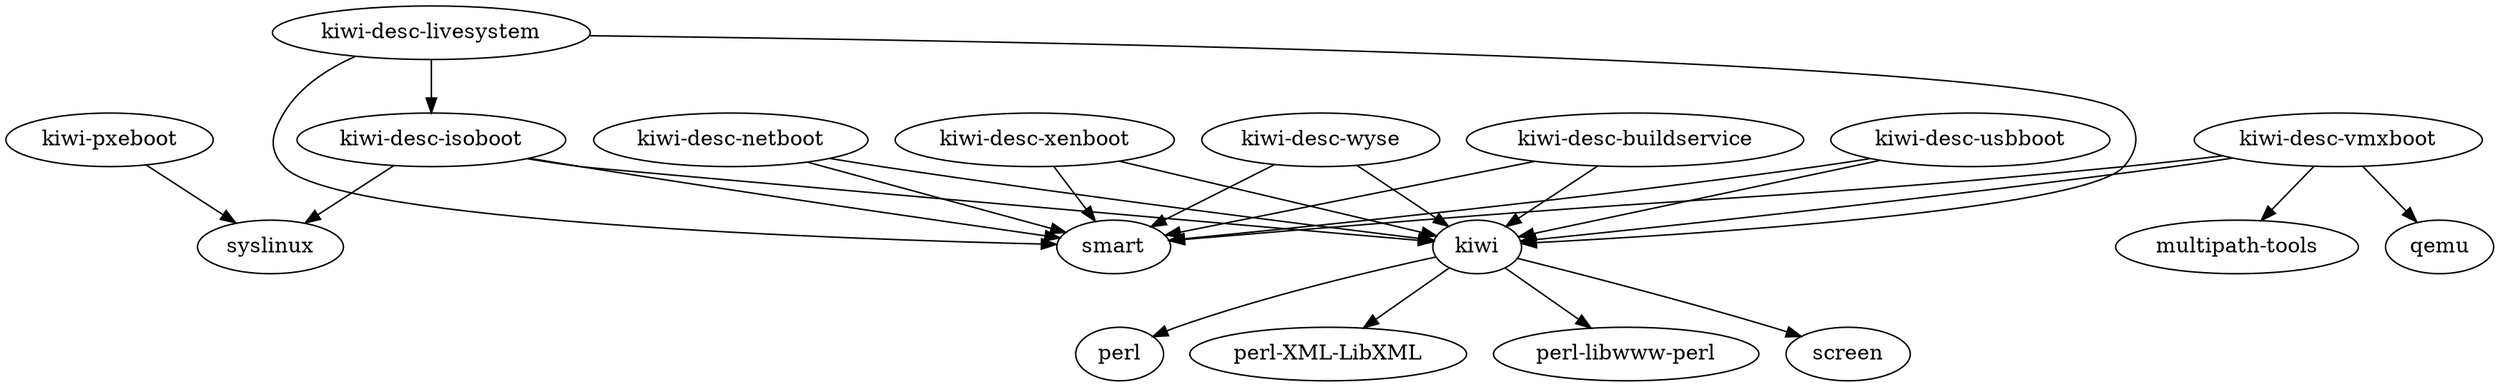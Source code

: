 digraph kiwi {
	"kiwi" -> "perl"
	"kiwi" -> "perl-XML-LibXML"
	"kiwi" -> "perl-libwww-perl"
	"kiwi" -> "screen"
	"kiwi-pxeboot" -> "syslinux"
	"kiwi-desc-isoboot" -> "kiwi"
	"kiwi-desc-isoboot" -> "smart"
	"kiwi-desc-isoboot" -> "syslinux"
	"kiwi-desc-usbboot" -> "kiwi"
	"kiwi-desc-usbboot" -> "smart"
	"kiwi-desc-vmxboot" -> "kiwi"
	"kiwi-desc-vmxboot" -> "qemu"
	"kiwi-desc-vmxboot" -> "multipath-tools"
	"kiwi-desc-vmxboot" -> "smart"
	"kiwi-desc-netboot" -> "kiwi"
	"kiwi-desc-netboot" -> "smart"
	"kiwi-desc-xenboot" -> "kiwi"
	"kiwi-desc-xenboot" -> "smart"
	"kiwi-desc-wyse"    -> "kiwi"
	"kiwi-desc-wyse"    -> "smart"
	"kiwi-desc-buildservice" -> "kiwi"
	"kiwi-desc-buildservice" -> "smart"
	"kiwi-desc-livesystem" -> "kiwi"
	"kiwi-desc-livesystem" -> "kiwi-desc-isoboot"
	"kiwi-desc-livesystem" -> "smart"
}
